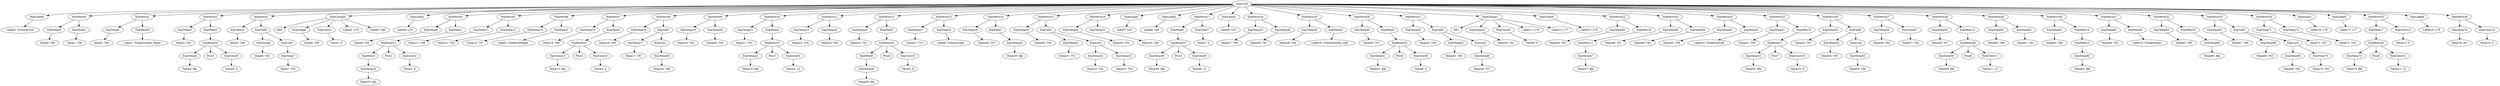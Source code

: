 digraph {
	ordering = out;
	ExpConst14 -> "Value14: 0";
	ExpConst13 -> "Value13: 0";
	ExpMem17 -> ExpBinary9;
	ExpConst12 -> "Value12: 12";
	StatJump1 -> "Label16: L78";
	StatMove34 -> ExpTemp71;
	StatMove34 -> ExpTemp72;
	ExpTemp71 -> "Temp71: T67";
	ExpTemp70 -> "Temp70: T65";
	ExpList5 -> ExpTemp69;
	ExpList5 -> ExpTemp70;
	ExpCall5 -> ExpTemp68;
	ExpCall5 -> ExpList5;
	ExpTemp69 -> "Temp69: T64";
	ExpTemp68 -> "Temp68: T63";
	StatMove33 -> ExpTemp67;
	StatMove33 -> ExpCall5;
	StatMove32 -> ExpTemp65;
	StatMove32 -> ExpMem16;
	ExpName5 -> "Label15: Tree@accept";
	ExpTemp64 -> "Temp64: T63";
	ExpMem14 -> ExpMem15;
	ExpTemp63 -> "Temp63: $fp";
	StatMove30 -> ExpTemp62;
	StatMove30 -> ExpMem14;
	ExpTemp61 -> "Temp61: T43";
	ExpTemp62 -> "Temp62: T64";
	ExpMem13 -> ExpBinary8;
	ExpBinary8 -> ExpTemp59;
	ExpBinary8 -> Plus8;
	ExpBinary8 -> ExpConst11;
	ExpTemp57 -> "Temp57: T42";
	ExpTemp67 -> "Temp67: T66";
	ExpTemp56 -> "Temp56: T62";
	ExpTemp55 -> "Temp55: T60";
	ExpBinary9 -> ExpTemp73;
	ExpBinary9 -> Plus9;
	ExpBinary9 -> ExpConst12;
	ExpBinary7 -> ExpTemp52;
	ExpBinary7 -> Plus7;
	ExpBinary7 -> ExpConst10;
	ExpTemp52 -> "Temp52: $fp";
	ExpName4 -> "Label14: Tree@GetLeft";
	StatMove35 -> ExpMem17;
	StatMove35 -> ExpConst13;
	ExpTemp50 -> "Temp50: T59";
	ExpTemp60 -> "Temp60: T66";
	ExpTemp46 -> "Temp46: T62";
	ExpTemp66 -> "Temp66: $fp";
	StatLabel4 -> "Label13: L76";
	ExpList3 -> ExpTemp44;
	StatCJump1 -> NE1;
	StatCJump1 -> ExpTemp45;
	StatCJump1 -> ExpConst9;
	StatCJump1 -> "Label11: L76";
	StatCJump1 -> "Label12: L77";
	ExpCall3 -> ExpTemp43;
	ExpCall3 -> ExpList3;
	StatMove21 -> ExpTemp42;
	StatMove21 -> ExpCall3;
	StatMove25 -> ExpTemp51;
	StatMove25 -> ExpMem12;
	ExpTemp42 -> "Temp42: T58";
	ExpMem16 -> ExpTemp66;
	StatMove24 -> ExpTemp50;
	StatMove24 -> ExpName4;
	ExpBinary6 -> ExpTemp41;
	ExpBinary6 -> Plus6;
	ExpBinary6 -> ExpConst8;
	StatMove20 -> ExpTemp40;
	StatMove20 -> ExpMem9;
	StatMove36 -> ExpTemp74;
	StatMove36 -> ExpConst14;
	ExpTemp40 -> "Temp40: T57";
	StatMove28 -> ExpTemp58;
	StatMove28 -> ExpMem13;
	ExpName3 -> "Label10: Tree@GetHas_Left";
	ExpTemp38 -> "Temp38: T41";
	ExpTemp59 -> "Temp59: $fp";
	StatMove8 -> ExpTemp16;
	StatMove8 -> ExpCall1;
	StatMove0 -> ExpTemp0;
	StatMove0 -> ExpTemp1;
	ExpTemp32 -> "Temp32: T52";
	ExpMem3 -> ExpBinary2;
	ExpTemp37 -> "Temp37: T58";
	ExpConst3 -> "Value3: 4";
	ExpTemp30 -> "Temp30: T54";
	ExpBinary2 -> ExpTemp15;
	ExpBinary2 -> Plus2;
	ExpBinary2 -> ExpConst3;
	ExpMem5 -> ExpBinary4;
	ExpName1 -> "Label5: Tree@GetRight";
	StatMove22 -> ExpTemp46;
	StatMove22 -> ExpMem10;
	StatMove6 -> ExpTemp13;
	StatMove6 -> ExpName1;
	ExpTemp73 -> "Temp73: $fp";
	ExpTemp6 -> "Temp6: T44";
	ExpTemp16 -> "Temp16: T49";
	ExpTemp13 -> "Temp13: T47";
	ExpMem1 -> ExpBinary1;
	ExpTemp34 -> "Temp34: T55";
	ExpConst6 -> "Value6: 12";
	ExpConst2 -> "Value2: 4";
	StatMove31 -> ExpTemp64;
	StatMove31 -> ExpName5;
	ExpConst10 -> "Value10: 4";
	ExpBinary1 -> ExpMem2;
	ExpBinary1 -> Plus1;
	ExpBinary1 -> ExpConst2;
	ExpCall4 -> ExpTemp54;
	ExpCall4 -> ExpList4;
	ExpTemp9 -> "Temp9: T50";
	ExpTemp39 -> "Temp39: T56";
	ExpConst5 -> "Value5: 4";
	ExpTemp45 -> "Temp45: T41";
	ExpConst1 -> "Value1: 0";
	ExpTemp54 -> "Temp54: T59";
	StatMove2 -> ExpTemp3;
	StatMove2 -> ExpMem0;
	StatLabel0 -> "Label0: Visitor@visit";
	ExpTemp19 -> "Temp19: T50";
	ExpMem10 -> ExpMem11;
	ExpTemp10 -> "Temp10: $fp";
	ExpTemp51 -> "Temp51: T60";
	ExpTemp2 -> "Temp2: T44";
	ExpTemp3 -> "Temp3: T45";
	ExpConst11 -> "Value11: 12";
	StatList0 -> StatLabel0;
	StatList0 -> StatMove0;
	StatList0 -> StatMove1;
	StatList0 -> StatMove2;
	StatList0 -> StatMove3;
	StatList0 -> StatCJump0;
	StatList0 -> StatLabel1;
	StatList0 -> StatMove4;
	StatList0 -> StatMove5;
	StatList0 -> StatMove6;
	StatList0 -> StatMove7;
	StatList0 -> StatMove8;
	StatList0 -> StatMove9;
	StatList0 -> StatMove10;
	StatList0 -> StatMove11;
	StatList0 -> StatMove12;
	StatList0 -> StatMove13;
	StatList0 -> StatMove14;
	StatList0 -> StatMove15;
	StatList0 -> StatMove16;
	StatList0 -> StatJump0;
	StatList0 -> StatLabel2;
	StatList0 -> StatMove17;
	StatList0 -> StatLabel3;
	StatList0 -> StatMove18;
	StatList0 -> StatMove19;
	StatList0 -> StatMove20;
	StatList0 -> StatMove21;
	StatList0 -> StatCJump1;
	StatList0 -> StatLabel4;
	StatList0 -> StatMove22;
	StatList0 -> StatMove23;
	StatList0 -> StatMove24;
	StatList0 -> StatMove25;
	StatList0 -> StatMove26;
	StatList0 -> StatMove27;
	StatList0 -> StatMove28;
	StatList0 -> StatMove29;
	StatList0 -> StatMove30;
	StatList0 -> StatMove31;
	StatList0 -> StatMove32;
	StatList0 -> StatMove33;
	StatList0 -> StatMove34;
	StatList0 -> StatJump1;
	StatList0 -> StatLabel5;
	StatList0 -> StatMove35;
	StatList0 -> StatLabel6;
	StatList0 -> StatMove36;
	ExpTemp0 -> "Temp0: T46";
	ExpTemp7 -> "Temp7: T45";
	StatLabel5 -> "Label17: L77";
	ExpTemp4 -> "Temp4: $fp";
	ExpTemp53 -> "Temp53: T61";
	ExpTemp21 -> "Temp21: T55";
	ExpTemp74 -> "Temp74: $rv";
	StatLabel6 -> "Label18: L78";
	StatMove23 -> ExpTemp48;
	StatMove23 -> ExpTemp49;
	ExpTemp12 -> "Temp12: T39";
	StatLabel1 -> "Label4: L79";
	ExpCall0 -> ExpTemp6;
	ExpCall0 -> ExpList0;
	StatMove14 -> ExpTemp28;
	StatMove14 -> ExpMem7;
	ExpBinary0 -> ExpTemp4;
	ExpBinary0 -> Plus0;
	ExpBinary0 -> ExpConst0;
	ExpMem9 -> ExpBinary6;
	ExpTemp17 -> "Temp17: T47";
	ExpTemp23 -> "Temp23: T54";
	ExpConst0 -> "Value0: 4";
	ExpMem2 -> ExpTemp10;
	ExpTemp33 -> "Temp33: T53";
	StatMove7 -> ExpTemp14;
	StatMove7 -> ExpMem3;
	ExpMem0 -> ExpBinary0;
	StatMove12 -> ExpTemp25;
	StatMove12 -> ExpMem5;
	ExpTemp14 -> "Temp14: T48";
	StatMove19 -> ExpTemp39;
	StatMove19 -> ExpName3;
	ExpTemp15 -> "Temp15: $fp";
	ExpTemp28 -> "Temp28: T53";
	ExpTemp5 -> "Temp5: T46";
	ExpTemp11 -> "Temp11: T49";
	StatMove3 -> ExpTemp5;
	StatMove3 -> ExpCall0;
	ExpList0 -> ExpTemp7;
	StatCJump0 -> NE0;
	StatCJump0 -> ExpTemp8;
	StatCJump0 -> ExpConst1;
	StatCJump0 -> "Label2: L79";
	StatCJump0 -> "Label3: L80";
	StatMove1 -> ExpTemp2;
	StatMove1 -> ExpName0;
	ExpMem15 -> ExpTemp63;
	ExpTemp8 -> "Temp8: T38";
	ExpTemp18 -> "Temp18: T48";
	ExpCall1 -> ExpTemp17;
	ExpCall1 -> ExpList1;
	ExpTemp44 -> "Temp44: T57";
	StatJump0 -> "Label7: L81";
	StatMove26 -> ExpTemp53;
	StatMove26 -> ExpCall4;
	ExpTemp48 -> "Temp48: T61";
	StatMove9 -> ExpTemp19;
	StatMove9 -> ExpTemp20;
	ExpConst8 -> "Value8: 4";
	ExpName0 -> "Label1: Tree@GetHas_Right";
	ExpTemp20 -> "Temp20: T39";
	StatMove10 -> ExpTemp21;
	StatMove10 -> ExpMem4;
	ExpTemp47 -> "Temp47: $fp";
	ExpCall2 -> ExpTemp31;
	ExpCall2 -> ExpList2;
	ExpConst4 -> "Value4: 12";
	ExpMem4 -> ExpBinary3;
	ExpMem11 -> ExpTemp47;
	StatMove11 -> ExpTemp23;
	StatMove11 -> ExpTemp24;
	ExpTemp24 -> "Temp24: T40";
	ExpTemp72 -> "Temp72: T43";
	ExpMem6 -> ExpTemp26;
	ExpTemp25 -> "Temp25: T52";
	ExpTemp41 -> "Temp41: $fp";
	ExpTemp26 -> "Temp26: $fp";
	ExpList4 -> ExpTemp55;
	ExpTemp27 -> "Temp27: T51";
	StatMove13 -> ExpTemp27;
	StatMove13 -> ExpName2;
	ExpTemp58 -> "Temp58: T67";
	ExpName2 -> "Label6: Tree@accept";
	ExpTemp29 -> "Temp29: $fp";
	ExpBinary3 -> ExpTemp22;
	ExpBinary3 -> Plus3;
	ExpBinary3 -> ExpConst4;
	StatMove15 -> ExpTemp30;
	StatMove15 -> ExpCall2;
	StatLabel3 -> "Label9: L81";
	ExpMem7 -> ExpTemp29;
	ExpTemp22 -> "Temp22: $fp";
	ExpList2 -> ExpTemp32;
	ExpList2 -> ExpTemp33;
	ExpMem12 -> ExpBinary7;
	ExpTemp49 -> "Temp49: T42";
	StatMove16 -> ExpTemp34;
	StatMove16 -> ExpTemp35;
	ExpTemp65 -> "Temp65: T65";
	StatMove29 -> ExpTemp60;
	StatMove29 -> ExpTemp61;
	ExpList1 -> ExpTemp18;
	ExpBinary4 -> ExpMem6;
	ExpBinary4 -> Plus4;
	ExpBinary4 -> ExpConst5;
	ExpTemp1 -> "Temp1: T38";
	ExpTemp35 -> "Temp35: T40";
	StatMove27 -> ExpTemp56;
	StatMove27 -> ExpTemp57;
	ExpConst9 -> "Value9: 0";
	StatMove5 -> ExpTemp11;
	StatMove5 -> ExpTemp12;
	StatMove4 -> ExpTemp9;
	StatMove4 -> ExpMem1;
	StatLabel2 -> "Label8: L80";
	ExpTemp36 -> "Temp36: $fp";
	ExpTemp43 -> "Temp43: T56";
	ExpBinary5 -> ExpTemp36;
	ExpBinary5 -> Plus5;
	ExpBinary5 -> ExpConst6;
	StatMove18 -> ExpTemp37;
	StatMove18 -> ExpTemp38;
	ExpMem8 -> ExpBinary5;
	StatMove17 -> ExpMem8;
	StatMove17 -> ExpConst7;
	ExpTemp31 -> "Temp31: T51";
	ExpConst7 -> "Value7: 0";
}


